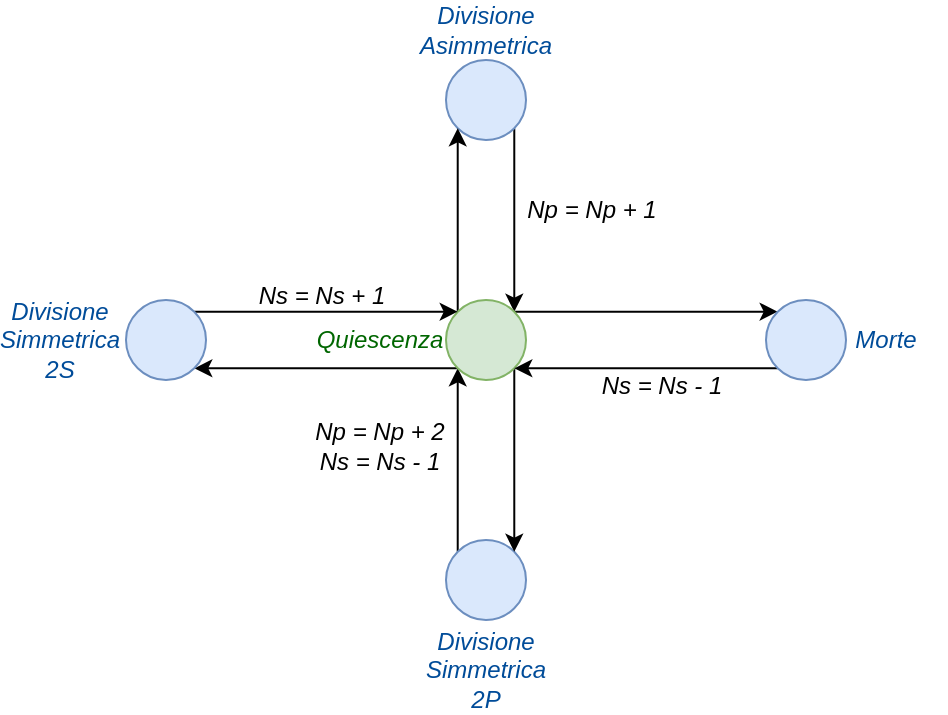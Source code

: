 <mxfile version="15.4.0" type="device"><diagram id="O0HKM43u407Ehkwe82Pj" name="Pagina-1"><mxGraphModel dx="582" dy="498" grid="1" gridSize="10" guides="1" tooltips="1" connect="1" arrows="1" fold="1" page="1" pageScale="1" pageWidth="827" pageHeight="1169" math="0" shadow="0"><root><mxCell id="0"/><mxCell id="1" parent="0"/><mxCell id="nqqqbpxuE2v0pjsqefO6-11" style="edgeStyle=orthogonalEdgeStyle;curved=1;rounded=0;orthogonalLoop=1;jettySize=auto;html=1;exitX=1;exitY=1;exitDx=0;exitDy=0;entryX=1;entryY=0;entryDx=0;entryDy=0;" edge="1" parent="1" source="nqqqbpxuE2v0pjsqefO6-1" target="nqqqbpxuE2v0pjsqefO6-3"><mxGeometry relative="1" as="geometry"/></mxCell><mxCell id="nqqqbpxuE2v0pjsqefO6-1" value="" style="ellipse;whiteSpace=wrap;html=1;aspect=fixed;fillColor=#dae8fc;strokeColor=#6c8ebf;" vertex="1" parent="1"><mxGeometry x="280" y="120" width="40" height="40" as="geometry"/></mxCell><mxCell id="nqqqbpxuE2v0pjsqefO6-15" style="edgeStyle=orthogonalEdgeStyle;curved=1;rounded=0;orthogonalLoop=1;jettySize=auto;html=1;exitX=0;exitY=0;exitDx=0;exitDy=0;entryX=0;entryY=1;entryDx=0;entryDy=0;" edge="1" parent="1" source="nqqqbpxuE2v0pjsqefO6-2" target="nqqqbpxuE2v0pjsqefO6-3"><mxGeometry relative="1" as="geometry"/></mxCell><mxCell id="nqqqbpxuE2v0pjsqefO6-2" value="" style="ellipse;whiteSpace=wrap;html=1;aspect=fixed;fillColor=#dae8fc;strokeColor=#6c8ebf;" vertex="1" parent="1"><mxGeometry x="280" y="360" width="40" height="40" as="geometry"/></mxCell><mxCell id="nqqqbpxuE2v0pjsqefO6-9" style="edgeStyle=orthogonalEdgeStyle;curved=1;rounded=0;orthogonalLoop=1;jettySize=auto;html=1;exitX=0;exitY=1;exitDx=0;exitDy=0;entryX=1;entryY=1;entryDx=0;entryDy=0;" edge="1" parent="1" source="nqqqbpxuE2v0pjsqefO6-3" target="nqqqbpxuE2v0pjsqefO6-4"><mxGeometry relative="1" as="geometry"/></mxCell><mxCell id="nqqqbpxuE2v0pjsqefO6-10" style="edgeStyle=orthogonalEdgeStyle;curved=1;rounded=0;orthogonalLoop=1;jettySize=auto;html=1;exitX=0;exitY=0;exitDx=0;exitDy=0;entryX=0;entryY=1;entryDx=0;entryDy=0;" edge="1" parent="1" source="nqqqbpxuE2v0pjsqefO6-3" target="nqqqbpxuE2v0pjsqefO6-1"><mxGeometry relative="1" as="geometry"/></mxCell><mxCell id="nqqqbpxuE2v0pjsqefO6-12" style="edgeStyle=orthogonalEdgeStyle;curved=1;rounded=0;orthogonalLoop=1;jettySize=auto;html=1;exitX=1;exitY=0;exitDx=0;exitDy=0;entryX=0.146;entryY=0.146;entryDx=0;entryDy=0;entryPerimeter=0;" edge="1" parent="1" source="nqqqbpxuE2v0pjsqefO6-3" target="nqqqbpxuE2v0pjsqefO6-5"><mxGeometry relative="1" as="geometry"/></mxCell><mxCell id="nqqqbpxuE2v0pjsqefO6-14" style="edgeStyle=orthogonalEdgeStyle;curved=1;rounded=0;orthogonalLoop=1;jettySize=auto;html=1;exitX=1;exitY=1;exitDx=0;exitDy=0;entryX=1;entryY=0;entryDx=0;entryDy=0;" edge="1" parent="1" source="nqqqbpxuE2v0pjsqefO6-3" target="nqqqbpxuE2v0pjsqefO6-2"><mxGeometry relative="1" as="geometry"/></mxCell><mxCell id="nqqqbpxuE2v0pjsqefO6-3" value="" style="ellipse;whiteSpace=wrap;html=1;aspect=fixed;fillColor=#d5e8d4;strokeColor=#82b366;" vertex="1" parent="1"><mxGeometry x="280" y="240" width="40" height="40" as="geometry"/></mxCell><mxCell id="nqqqbpxuE2v0pjsqefO6-7" style="edgeStyle=orthogonalEdgeStyle;rounded=0;orthogonalLoop=1;jettySize=auto;html=1;exitX=1;exitY=0;exitDx=0;exitDy=0;entryX=0;entryY=0;entryDx=0;entryDy=0;curved=1;" edge="1" parent="1" source="nqqqbpxuE2v0pjsqefO6-4" target="nqqqbpxuE2v0pjsqefO6-3"><mxGeometry relative="1" as="geometry"/></mxCell><mxCell id="nqqqbpxuE2v0pjsqefO6-4" value="" style="ellipse;whiteSpace=wrap;html=1;aspect=fixed;fillColor=#dae8fc;strokeColor=#6c8ebf;" vertex="1" parent="1"><mxGeometry x="120" y="240" width="40" height="40" as="geometry"/></mxCell><mxCell id="nqqqbpxuE2v0pjsqefO6-13" style="edgeStyle=orthogonalEdgeStyle;curved=1;rounded=0;orthogonalLoop=1;jettySize=auto;html=1;exitX=0;exitY=1;exitDx=0;exitDy=0;entryX=1;entryY=1;entryDx=0;entryDy=0;" edge="1" parent="1" source="nqqqbpxuE2v0pjsqefO6-5" target="nqqqbpxuE2v0pjsqefO6-3"><mxGeometry relative="1" as="geometry"/></mxCell><mxCell id="nqqqbpxuE2v0pjsqefO6-5" value="" style="ellipse;whiteSpace=wrap;html=1;aspect=fixed;fillColor=#dae8fc;strokeColor=#6c8ebf;" vertex="1" parent="1"><mxGeometry x="440" y="240" width="40" height="40" as="geometry"/></mxCell><mxCell id="nqqqbpxuE2v0pjsqefO6-16" value="&lt;i&gt;&lt;font color=&quot;#004c99&quot;&gt;Divisione&lt;br&gt;Asimmetrica&lt;/font&gt;&lt;/i&gt;" style="text;html=1;strokeColor=none;fillColor=none;align=center;verticalAlign=middle;whiteSpace=wrap;rounded=0;" vertex="1" parent="1"><mxGeometry x="270" y="90" width="60" height="30" as="geometry"/></mxCell><mxCell id="nqqqbpxuE2v0pjsqefO6-17" value="&lt;i&gt;&lt;font color=&quot;#004c99&quot;&gt;Divisione&lt;br&gt;Simmetrica 2P&lt;/font&gt;&lt;/i&gt;" style="text;html=1;strokeColor=none;fillColor=none;align=center;verticalAlign=middle;whiteSpace=wrap;rounded=0;" vertex="1" parent="1"><mxGeometry x="270" y="410" width="60" height="30" as="geometry"/></mxCell><mxCell id="nqqqbpxuE2v0pjsqefO6-18" value="&lt;i&gt;&lt;font color=&quot;#004c99&quot;&gt;Morte&lt;/font&gt;&lt;/i&gt;" style="text;html=1;strokeColor=none;fillColor=none;align=center;verticalAlign=middle;whiteSpace=wrap;rounded=0;" vertex="1" parent="1"><mxGeometry x="470" y="245" width="60" height="30" as="geometry"/></mxCell><mxCell id="nqqqbpxuE2v0pjsqefO6-19" value="&lt;i&gt;&lt;font color=&quot;#004c99&quot;&gt;Divisione&lt;br&gt;Simmetrica 2S&lt;/font&gt;&lt;/i&gt;" style="text;html=1;strokeColor=none;fillColor=none;align=center;verticalAlign=middle;whiteSpace=wrap;rounded=0;" vertex="1" parent="1"><mxGeometry x="57" y="245" width="60" height="30" as="geometry"/></mxCell><mxCell id="nqqqbpxuE2v0pjsqefO6-20" value="&lt;i&gt;&lt;font color=&quot;#006600&quot;&gt;Quiescenza&lt;/font&gt;&lt;/i&gt;" style="text;html=1;strokeColor=none;fillColor=none;align=center;verticalAlign=middle;whiteSpace=wrap;rounded=0;" vertex="1" parent="1"><mxGeometry x="217" y="245" width="60" height="30" as="geometry"/></mxCell><mxCell id="nqqqbpxuE2v0pjsqefO6-21" value="&lt;i&gt;Ns = Ns - 1&lt;/i&gt;" style="text;html=1;strokeColor=none;fillColor=none;align=center;verticalAlign=middle;whiteSpace=wrap;rounded=0;" vertex="1" parent="1"><mxGeometry x="350" y="268" width="76" height="30" as="geometry"/></mxCell><mxCell id="nqqqbpxuE2v0pjsqefO6-22" value="&lt;i&gt;Np = Np + 2&lt;br&gt;Ns = Ns - 1&lt;br&gt;&lt;/i&gt;" style="text;html=1;strokeColor=none;fillColor=none;align=center;verticalAlign=middle;whiteSpace=wrap;rounded=0;" vertex="1" parent="1"><mxGeometry x="202" y="298" width="90" height="30" as="geometry"/></mxCell><mxCell id="nqqqbpxuE2v0pjsqefO6-23" value="&lt;i&gt;Ns = Ns + 1&lt;/i&gt;" style="text;html=1;strokeColor=none;fillColor=none;align=center;verticalAlign=middle;whiteSpace=wrap;rounded=0;" vertex="1" parent="1"><mxGeometry x="180" y="223" width="76" height="30" as="geometry"/></mxCell><mxCell id="nqqqbpxuE2v0pjsqefO6-24" value="&lt;i&gt;Np = Np + 1&lt;/i&gt;" style="text;html=1;strokeColor=none;fillColor=none;align=center;verticalAlign=middle;whiteSpace=wrap;rounded=0;" vertex="1" parent="1"><mxGeometry x="315" y="180" width="76" height="30" as="geometry"/></mxCell></root></mxGraphModel></diagram></mxfile>